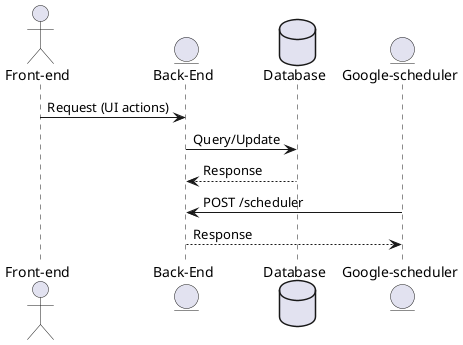 @startuml
actor FrontEnd as "Front-end"
entity BackEnd as "Back-End"
database Database as "Database"
entity GoogleScheduler as "Google-scheduler"

FrontEnd -> BackEnd : Request (UI actions)
BackEnd -> Database : Query/Update
Database --> BackEnd : Response
GoogleScheduler -> BackEnd : POST /scheduler
BackEnd --> GoogleScheduler : Response

@enduml